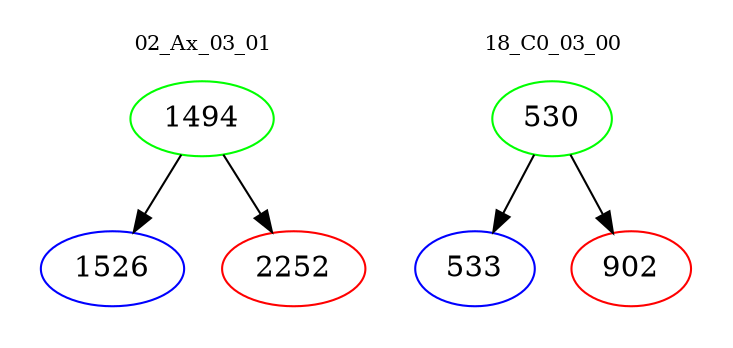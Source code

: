 digraph{
subgraph cluster_0 {
color = white
label = "02_Ax_03_01";
fontsize=10;
T0_1494 [label="1494", color="green"]
T0_1494 -> T0_1526 [color="black"]
T0_1526 [label="1526", color="blue"]
T0_1494 -> T0_2252 [color="black"]
T0_2252 [label="2252", color="red"]
}
subgraph cluster_1 {
color = white
label = "18_C0_03_00";
fontsize=10;
T1_530 [label="530", color="green"]
T1_530 -> T1_533 [color="black"]
T1_533 [label="533", color="blue"]
T1_530 -> T1_902 [color="black"]
T1_902 [label="902", color="red"]
}
}
